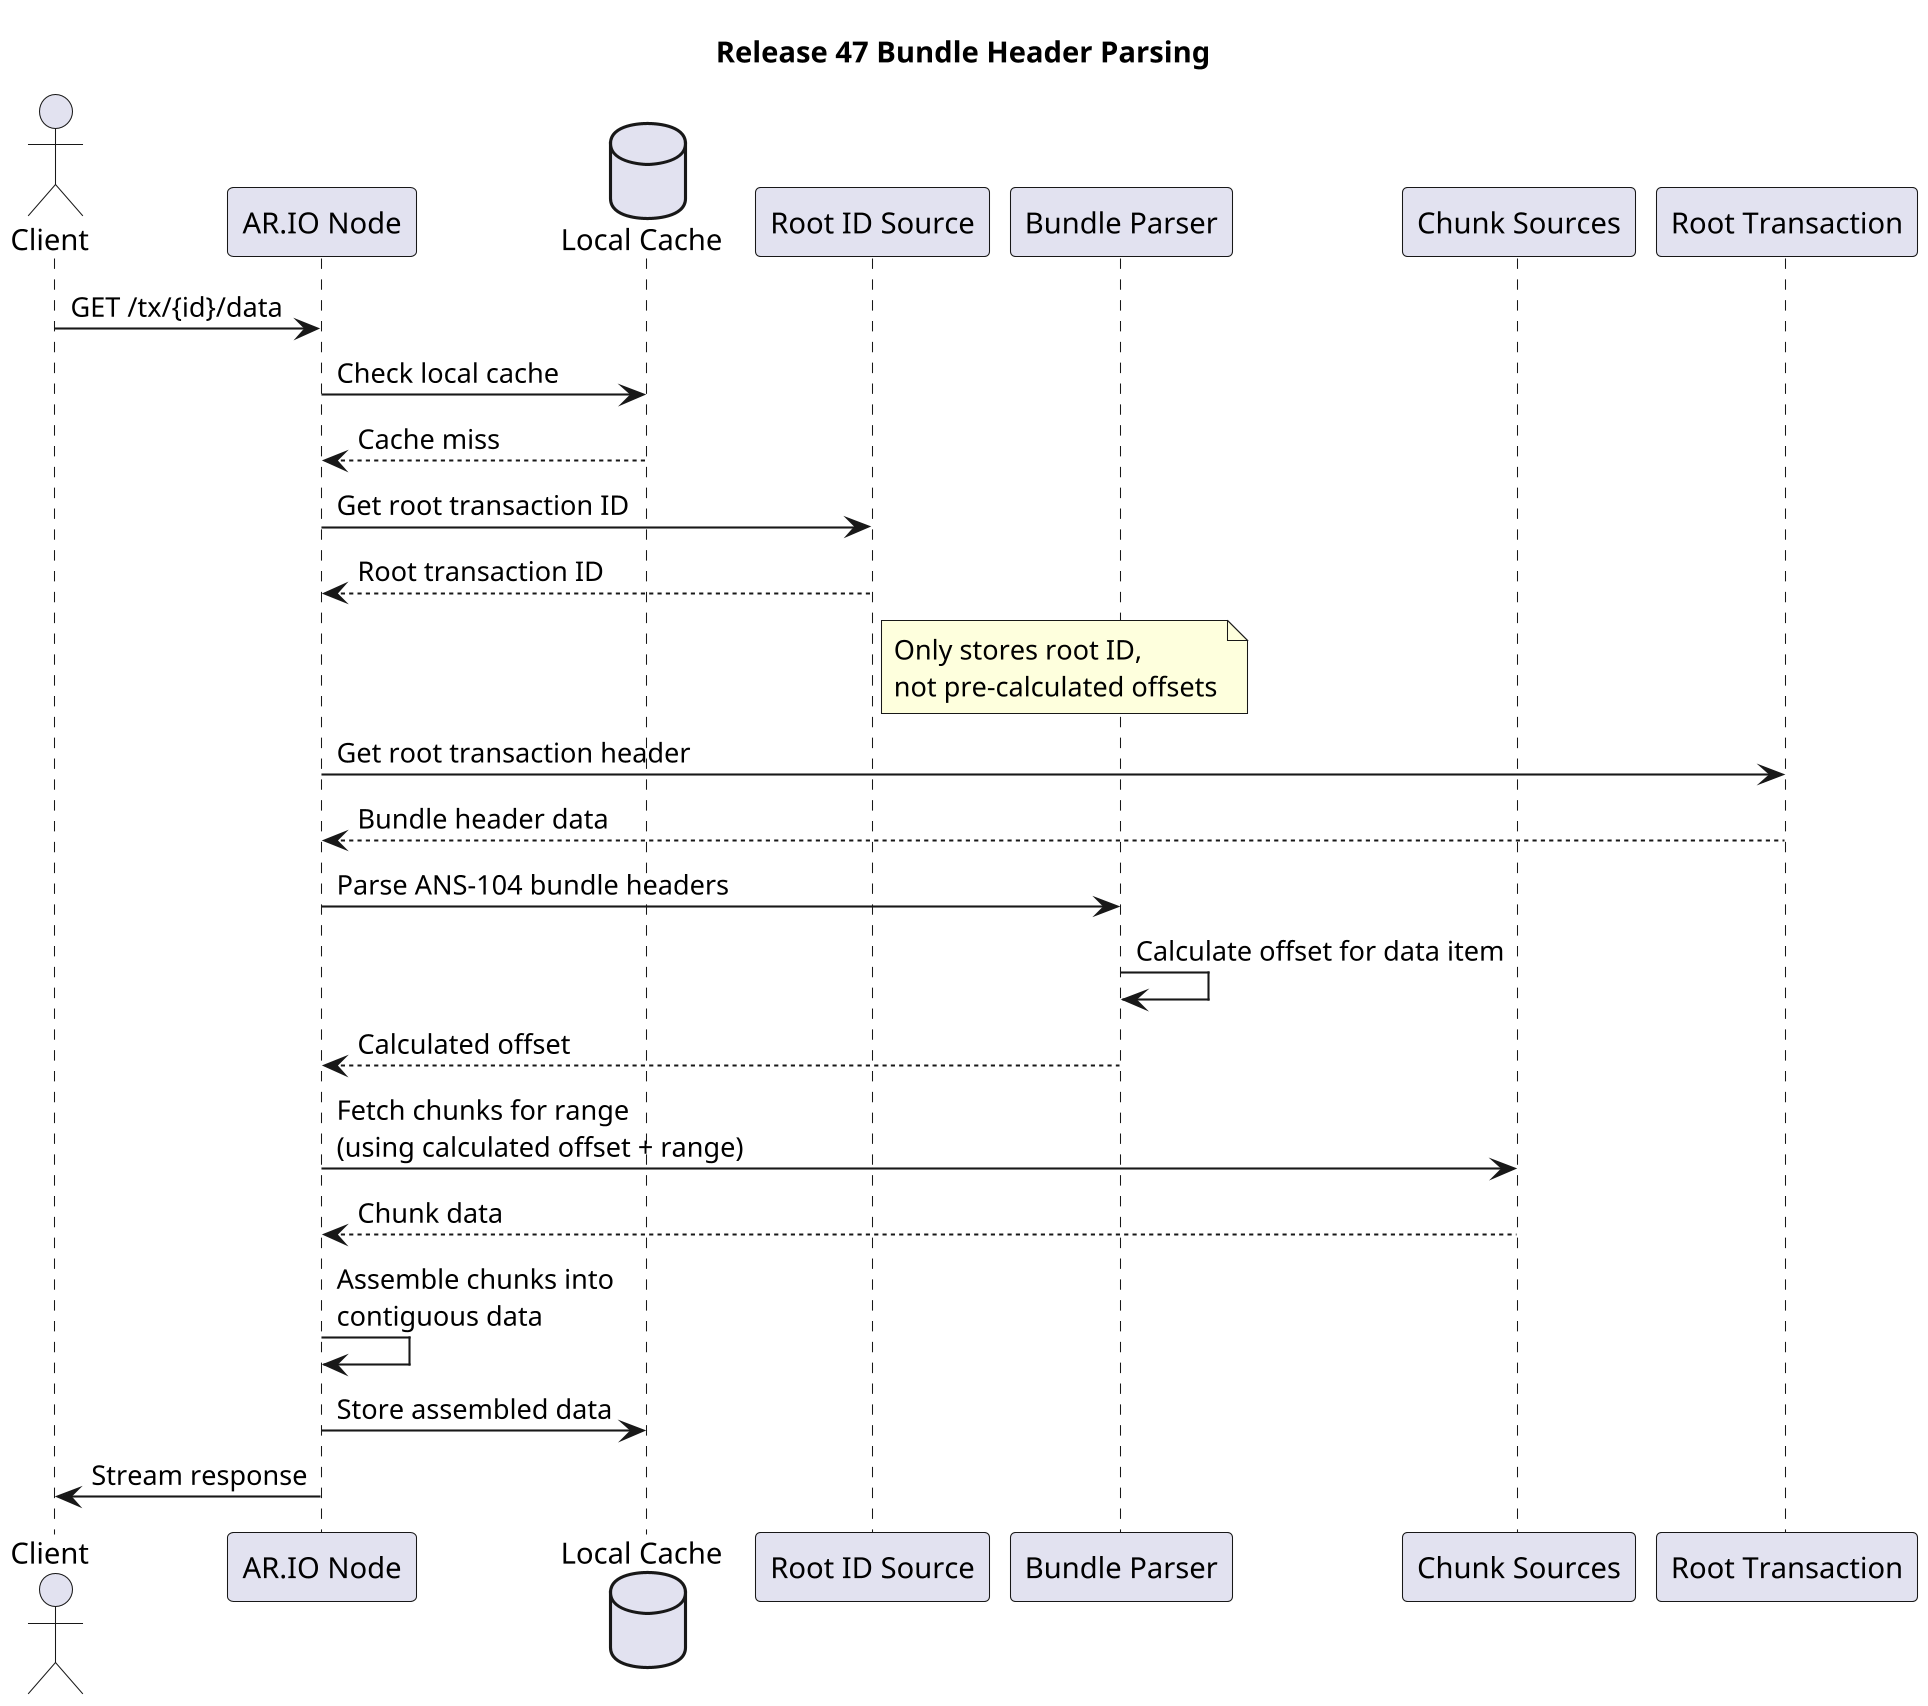 @startuml
skinparam dpi 200
skinparam backgroundColor white

title Release 47 Bundle Header Parsing

actor Client
participant "AR.IO Node" as Node
database "Local Cache" as Cache
participant "Root ID Source" as RootID
participant "Bundle Parser" as Parser
participant "Chunk Sources" as Chunks
participant "Root Transaction" as Root

Client -> Node: GET /tx/{id}/data
Node -> Cache: Check local cache
Cache --> Node: Cache miss

Node -> RootID: Get root transaction ID
RootID --> Node: Root transaction ID

note right of RootID: Only stores root ID,\nnot pre-calculated offsets

Node -> Root: Get root transaction header
Root --> Node: Bundle header data

Node -> Parser: Parse ANS-104 bundle headers
Parser -> Parser: Calculate offset for data item
Parser --> Node: Calculated offset

Node -> Chunks: Fetch chunks for range\n(using calculated offset + range)
Chunks --> Node: Chunk data

Node -> Node: Assemble chunks into\ncontiguous data

Node -> Cache: Store assembled data
Node -> Client: Stream response

@enduml